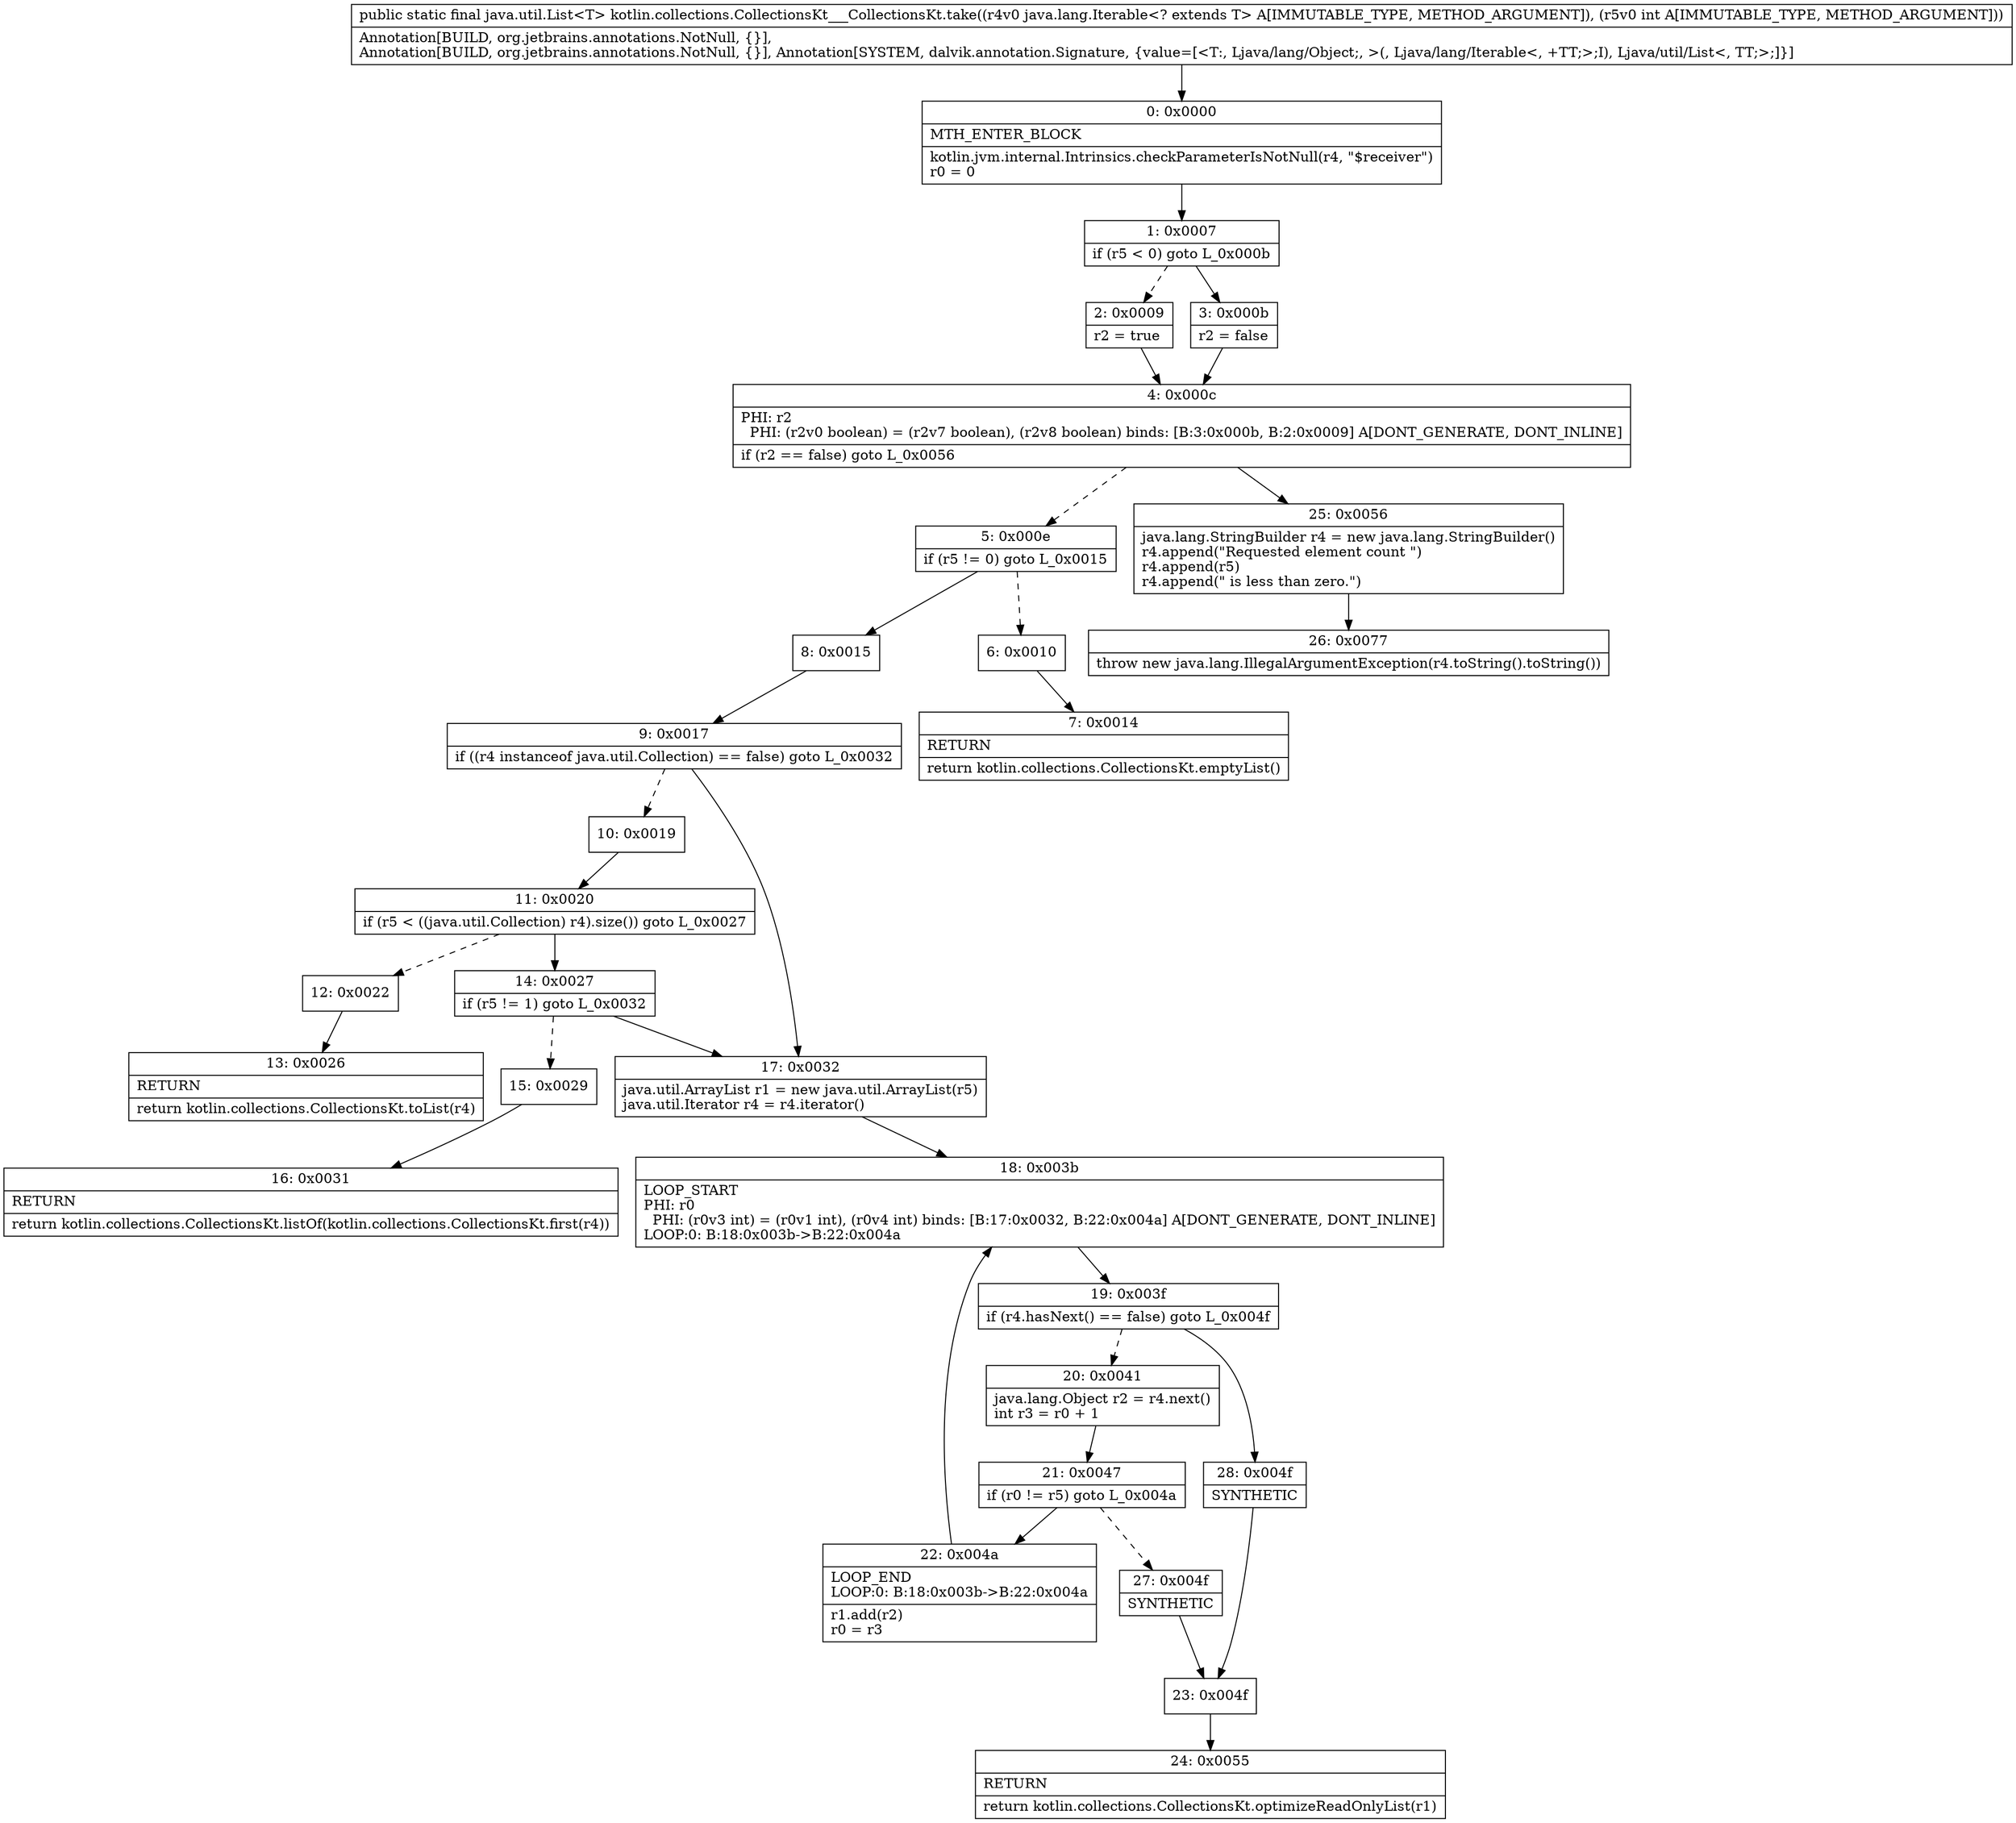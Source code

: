 digraph "CFG forkotlin.collections.CollectionsKt___CollectionsKt.take(Ljava\/lang\/Iterable;I)Ljava\/util\/List;" {
Node_0 [shape=record,label="{0\:\ 0x0000|MTH_ENTER_BLOCK\l|kotlin.jvm.internal.Intrinsics.checkParameterIsNotNull(r4, \"$receiver\")\lr0 = 0\l}"];
Node_1 [shape=record,label="{1\:\ 0x0007|if (r5 \< 0) goto L_0x000b\l}"];
Node_2 [shape=record,label="{2\:\ 0x0009|r2 = true\l}"];
Node_3 [shape=record,label="{3\:\ 0x000b|r2 = false\l}"];
Node_4 [shape=record,label="{4\:\ 0x000c|PHI: r2 \l  PHI: (r2v0 boolean) = (r2v7 boolean), (r2v8 boolean) binds: [B:3:0x000b, B:2:0x0009] A[DONT_GENERATE, DONT_INLINE]\l|if (r2 == false) goto L_0x0056\l}"];
Node_5 [shape=record,label="{5\:\ 0x000e|if (r5 != 0) goto L_0x0015\l}"];
Node_6 [shape=record,label="{6\:\ 0x0010}"];
Node_7 [shape=record,label="{7\:\ 0x0014|RETURN\l|return kotlin.collections.CollectionsKt.emptyList()\l}"];
Node_8 [shape=record,label="{8\:\ 0x0015}"];
Node_9 [shape=record,label="{9\:\ 0x0017|if ((r4 instanceof java.util.Collection) == false) goto L_0x0032\l}"];
Node_10 [shape=record,label="{10\:\ 0x0019}"];
Node_11 [shape=record,label="{11\:\ 0x0020|if (r5 \< ((java.util.Collection) r4).size()) goto L_0x0027\l}"];
Node_12 [shape=record,label="{12\:\ 0x0022}"];
Node_13 [shape=record,label="{13\:\ 0x0026|RETURN\l|return kotlin.collections.CollectionsKt.toList(r4)\l}"];
Node_14 [shape=record,label="{14\:\ 0x0027|if (r5 != 1) goto L_0x0032\l}"];
Node_15 [shape=record,label="{15\:\ 0x0029}"];
Node_16 [shape=record,label="{16\:\ 0x0031|RETURN\l|return kotlin.collections.CollectionsKt.listOf(kotlin.collections.CollectionsKt.first(r4))\l}"];
Node_17 [shape=record,label="{17\:\ 0x0032|java.util.ArrayList r1 = new java.util.ArrayList(r5)\ljava.util.Iterator r4 = r4.iterator()\l}"];
Node_18 [shape=record,label="{18\:\ 0x003b|LOOP_START\lPHI: r0 \l  PHI: (r0v3 int) = (r0v1 int), (r0v4 int) binds: [B:17:0x0032, B:22:0x004a] A[DONT_GENERATE, DONT_INLINE]\lLOOP:0: B:18:0x003b\-\>B:22:0x004a\l}"];
Node_19 [shape=record,label="{19\:\ 0x003f|if (r4.hasNext() == false) goto L_0x004f\l}"];
Node_20 [shape=record,label="{20\:\ 0x0041|java.lang.Object r2 = r4.next()\lint r3 = r0 + 1\l}"];
Node_21 [shape=record,label="{21\:\ 0x0047|if (r0 != r5) goto L_0x004a\l}"];
Node_22 [shape=record,label="{22\:\ 0x004a|LOOP_END\lLOOP:0: B:18:0x003b\-\>B:22:0x004a\l|r1.add(r2)\lr0 = r3\l}"];
Node_23 [shape=record,label="{23\:\ 0x004f}"];
Node_24 [shape=record,label="{24\:\ 0x0055|RETURN\l|return kotlin.collections.CollectionsKt.optimizeReadOnlyList(r1)\l}"];
Node_25 [shape=record,label="{25\:\ 0x0056|java.lang.StringBuilder r4 = new java.lang.StringBuilder()\lr4.append(\"Requested element count \")\lr4.append(r5)\lr4.append(\" is less than zero.\")\l}"];
Node_26 [shape=record,label="{26\:\ 0x0077|throw new java.lang.IllegalArgumentException(r4.toString().toString())\l}"];
Node_27 [shape=record,label="{27\:\ 0x004f|SYNTHETIC\l}"];
Node_28 [shape=record,label="{28\:\ 0x004f|SYNTHETIC\l}"];
MethodNode[shape=record,label="{public static final java.util.List\<T\> kotlin.collections.CollectionsKt___CollectionsKt.take((r4v0 java.lang.Iterable\<? extends T\> A[IMMUTABLE_TYPE, METHOD_ARGUMENT]), (r5v0 int A[IMMUTABLE_TYPE, METHOD_ARGUMENT]))  | Annotation[BUILD, org.jetbrains.annotations.NotNull, \{\}], \lAnnotation[BUILD, org.jetbrains.annotations.NotNull, \{\}], Annotation[SYSTEM, dalvik.annotation.Signature, \{value=[\<T:, Ljava\/lang\/Object;, \>(, Ljava\/lang\/Iterable\<, +TT;\>;I), Ljava\/util\/List\<, TT;\>;]\}]\l}"];
MethodNode -> Node_0;
Node_0 -> Node_1;
Node_1 -> Node_2[style=dashed];
Node_1 -> Node_3;
Node_2 -> Node_4;
Node_3 -> Node_4;
Node_4 -> Node_5[style=dashed];
Node_4 -> Node_25;
Node_5 -> Node_6[style=dashed];
Node_5 -> Node_8;
Node_6 -> Node_7;
Node_8 -> Node_9;
Node_9 -> Node_10[style=dashed];
Node_9 -> Node_17;
Node_10 -> Node_11;
Node_11 -> Node_12[style=dashed];
Node_11 -> Node_14;
Node_12 -> Node_13;
Node_14 -> Node_15[style=dashed];
Node_14 -> Node_17;
Node_15 -> Node_16;
Node_17 -> Node_18;
Node_18 -> Node_19;
Node_19 -> Node_20[style=dashed];
Node_19 -> Node_28;
Node_20 -> Node_21;
Node_21 -> Node_22;
Node_21 -> Node_27[style=dashed];
Node_22 -> Node_18;
Node_23 -> Node_24;
Node_25 -> Node_26;
Node_27 -> Node_23;
Node_28 -> Node_23;
}

